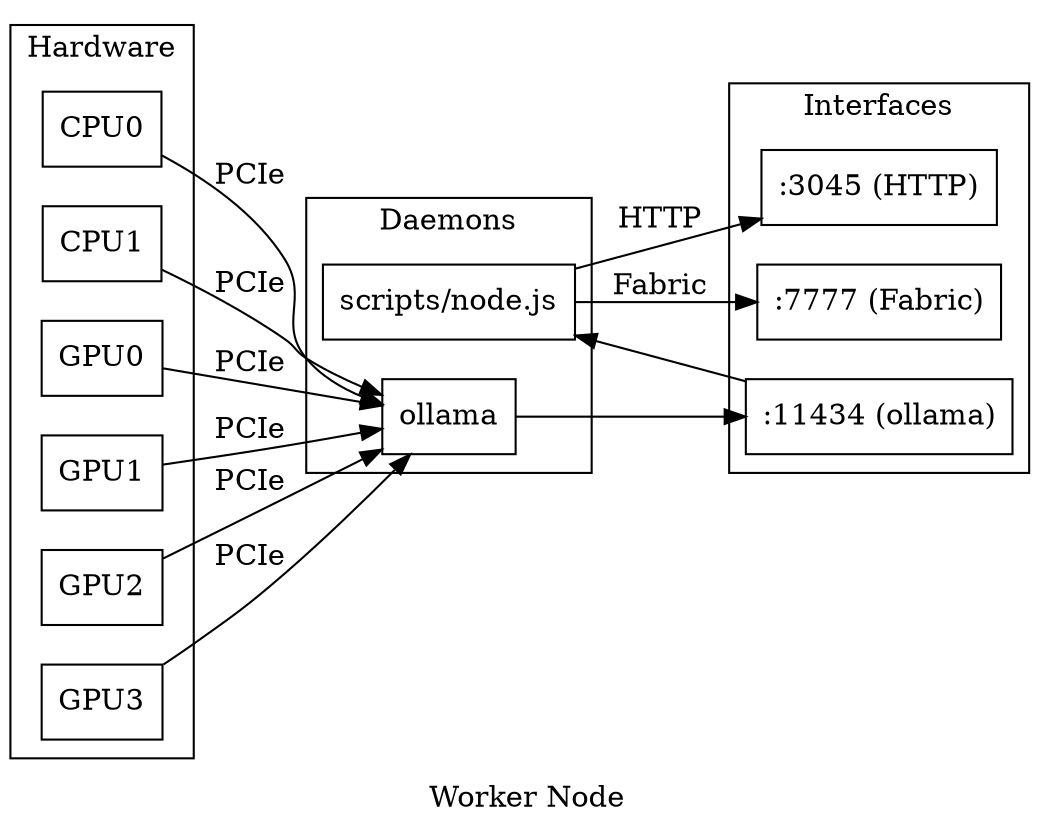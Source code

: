 digraph Worker {
  label = "Worker Node";
  rankdir=LR;
  node [shape=record];

  # Worker [label="{Worker|+id: string|+name: string|+age: number|+salary: number|+department: string}"];

  subgraph cluster_interfaces {
    label="Interfaces";

    ":3045" [label=":3045 (HTTP)"]
    ":7777" [label=":7777 (Fabric)"]
    ":11434" [label=":11434 (ollama)"]
  }

  subgraph cluster_daemons {
    label="Daemons";

    "scripts/node.js" [label="scripts/node.js"]
    "ollama" [label="ollama"]
  }

  subgraph cluster_hardware {
    label="Hardware";

    "CPU0" [label="CPU0"]
    "CPU1" [label="CPU1"]
    "GPU0" [label="GPU0"]
    "GPU1" [label="GPU1"]
    "GPU2" [label="GPU2"]
    "GPU3" [label="GPU3"]
  }

  "scripts/node.js" -> ":3045" [label="HTTP"];
  "scripts/node.js" -> ":7777" [label="Fabric"];

  "CPU0"
  "CPU1"

  "GPU0"
  "GPU1"
  "GPU2"
  "GPU3"

  "ollama" -> ":11434"

  {
    "CPU0"
    "CPU1"
    "GPU0"
    "GPU1"
    "GPU2"
    "GPU3"
  } -> "ollama" [label="PCIe"];

  ":11434" -> "scripts/node.js"
}
